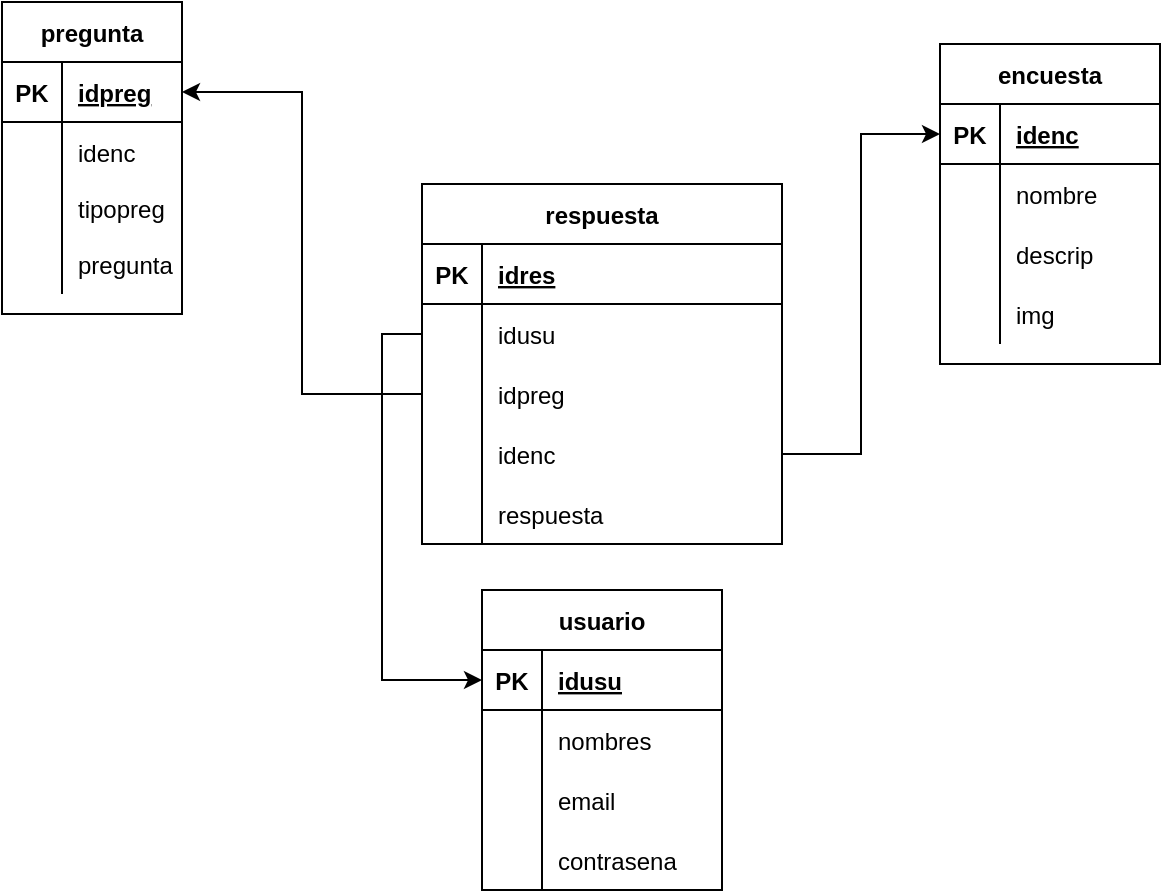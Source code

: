 <mxfile version="15.1.4" type="device"><diagram id="_G3i75jVbL3kOINhaCVy" name="Page-1"><mxGraphModel dx="868" dy="464" grid="1" gridSize="7" guides="1" tooltips="1" connect="1" arrows="1" fold="1" page="1" pageScale="1" pageWidth="827" pageHeight="1169" math="0" shadow="0"><root><mxCell id="0"/><mxCell id="1" parent="0"/><mxCell id="AF_QQkt2ek55BqH33Z7--1" value="usuario" style="shape=table;startSize=30;container=1;collapsible=1;childLayout=tableLayout;fixedRows=1;rowLines=0;fontStyle=1;align=center;resizeLast=1;" parent="1" vertex="1"><mxGeometry x="422" y="294" width="120" height="150" as="geometry"/></mxCell><mxCell id="AF_QQkt2ek55BqH33Z7--2" value="" style="shape=partialRectangle;collapsible=0;dropTarget=0;pointerEvents=0;fillColor=none;top=0;left=0;bottom=1;right=0;points=[[0,0.5],[1,0.5]];portConstraint=eastwest;" parent="AF_QQkt2ek55BqH33Z7--1" vertex="1"><mxGeometry y="30" width="120" height="30" as="geometry"/></mxCell><mxCell id="AF_QQkt2ek55BqH33Z7--3" value="PK" style="shape=partialRectangle;connectable=0;fillColor=none;top=0;left=0;bottom=0;right=0;fontStyle=1;overflow=hidden;" parent="AF_QQkt2ek55BqH33Z7--2" vertex="1"><mxGeometry width="30" height="30" as="geometry"/></mxCell><mxCell id="AF_QQkt2ek55BqH33Z7--4" value="idusu" style="shape=partialRectangle;connectable=0;fillColor=none;top=0;left=0;bottom=0;right=0;align=left;spacingLeft=6;fontStyle=5;overflow=hidden;" parent="AF_QQkt2ek55BqH33Z7--2" vertex="1"><mxGeometry x="30" width="90" height="30" as="geometry"/></mxCell><mxCell id="AF_QQkt2ek55BqH33Z7--5" value="" style="shape=partialRectangle;collapsible=0;dropTarget=0;pointerEvents=0;fillColor=none;top=0;left=0;bottom=0;right=0;points=[[0,0.5],[1,0.5]];portConstraint=eastwest;" parent="AF_QQkt2ek55BqH33Z7--1" vertex="1"><mxGeometry y="60" width="120" height="30" as="geometry"/></mxCell><mxCell id="AF_QQkt2ek55BqH33Z7--6" value="" style="shape=partialRectangle;connectable=0;fillColor=none;top=0;left=0;bottom=0;right=0;editable=1;overflow=hidden;" parent="AF_QQkt2ek55BqH33Z7--5" vertex="1"><mxGeometry width="30" height="30" as="geometry"/></mxCell><mxCell id="AF_QQkt2ek55BqH33Z7--7" value="nombres" style="shape=partialRectangle;connectable=0;fillColor=none;top=0;left=0;bottom=0;right=0;align=left;spacingLeft=6;overflow=hidden;" parent="AF_QQkt2ek55BqH33Z7--5" vertex="1"><mxGeometry x="30" width="90" height="30" as="geometry"/></mxCell><mxCell id="AF_QQkt2ek55BqH33Z7--14" value="" style="shape=partialRectangle;collapsible=0;dropTarget=0;pointerEvents=0;fillColor=none;top=0;left=0;bottom=0;right=0;points=[[0,0.5],[1,0.5]];portConstraint=eastwest;" parent="AF_QQkt2ek55BqH33Z7--1" vertex="1"><mxGeometry y="90" width="120" height="30" as="geometry"/></mxCell><mxCell id="AF_QQkt2ek55BqH33Z7--15" value="" style="shape=partialRectangle;connectable=0;fillColor=none;top=0;left=0;bottom=0;right=0;editable=1;overflow=hidden;" parent="AF_QQkt2ek55BqH33Z7--14" vertex="1"><mxGeometry width="30" height="30" as="geometry"/></mxCell><mxCell id="AF_QQkt2ek55BqH33Z7--16" value="email" style="shape=partialRectangle;connectable=0;fillColor=none;top=0;left=0;bottom=0;right=0;align=left;spacingLeft=6;overflow=hidden;" parent="AF_QQkt2ek55BqH33Z7--14" vertex="1"><mxGeometry x="30" width="90" height="30" as="geometry"/></mxCell><mxCell id="AF_QQkt2ek55BqH33Z7--11" value="" style="shape=partialRectangle;collapsible=0;dropTarget=0;pointerEvents=0;fillColor=none;top=0;left=0;bottom=0;right=0;points=[[0,0.5],[1,0.5]];portConstraint=eastwest;" parent="AF_QQkt2ek55BqH33Z7--1" vertex="1"><mxGeometry y="120" width="120" height="30" as="geometry"/></mxCell><mxCell id="AF_QQkt2ek55BqH33Z7--12" value="" style="shape=partialRectangle;connectable=0;fillColor=none;top=0;left=0;bottom=0;right=0;editable=1;overflow=hidden;" parent="AF_QQkt2ek55BqH33Z7--11" vertex="1"><mxGeometry width="30" height="30" as="geometry"/></mxCell><mxCell id="AF_QQkt2ek55BqH33Z7--13" value="contrasena" style="shape=partialRectangle;connectable=0;fillColor=none;top=0;left=0;bottom=0;right=0;align=left;spacingLeft=6;overflow=hidden;" parent="AF_QQkt2ek55BqH33Z7--11" vertex="1"><mxGeometry x="30" width="90" height="30" as="geometry"/></mxCell><mxCell id="AF_QQkt2ek55BqH33Z7--20" value="encuesta" style="shape=table;startSize=30;container=1;collapsible=1;childLayout=tableLayout;fixedRows=1;rowLines=0;fontStyle=1;align=center;resizeLast=1;" parent="1" vertex="1"><mxGeometry x="651" y="21" width="110" height="160" as="geometry"/></mxCell><mxCell id="AF_QQkt2ek55BqH33Z7--21" value="" style="shape=partialRectangle;collapsible=0;dropTarget=0;pointerEvents=0;fillColor=none;top=0;left=0;bottom=1;right=0;points=[[0,0.5],[1,0.5]];portConstraint=eastwest;" parent="AF_QQkt2ek55BqH33Z7--20" vertex="1"><mxGeometry y="30" width="110" height="30" as="geometry"/></mxCell><mxCell id="AF_QQkt2ek55BqH33Z7--22" value="PK" style="shape=partialRectangle;connectable=0;fillColor=none;top=0;left=0;bottom=0;right=0;fontStyle=1;overflow=hidden;" parent="AF_QQkt2ek55BqH33Z7--21" vertex="1"><mxGeometry width="30" height="30" as="geometry"/></mxCell><mxCell id="AF_QQkt2ek55BqH33Z7--23" value="idenc" style="shape=partialRectangle;connectable=0;fillColor=none;top=0;left=0;bottom=0;right=0;align=left;spacingLeft=6;fontStyle=5;overflow=hidden;" parent="AF_QQkt2ek55BqH33Z7--21" vertex="1"><mxGeometry x="30" width="80" height="30" as="geometry"/></mxCell><mxCell id="AF_QQkt2ek55BqH33Z7--24" value="" style="shape=partialRectangle;collapsible=0;dropTarget=0;pointerEvents=0;fillColor=none;top=0;left=0;bottom=0;right=0;points=[[0,0.5],[1,0.5]];portConstraint=eastwest;" parent="AF_QQkt2ek55BqH33Z7--20" vertex="1"><mxGeometry y="60" width="110" height="30" as="geometry"/></mxCell><mxCell id="AF_QQkt2ek55BqH33Z7--25" value="" style="shape=partialRectangle;connectable=0;fillColor=none;top=0;left=0;bottom=0;right=0;editable=1;overflow=hidden;" parent="AF_QQkt2ek55BqH33Z7--24" vertex="1"><mxGeometry width="30" height="30" as="geometry"/></mxCell><mxCell id="AF_QQkt2ek55BqH33Z7--26" value="nombre" style="shape=partialRectangle;connectable=0;fillColor=none;top=0;left=0;bottom=0;right=0;align=left;spacingLeft=6;overflow=hidden;" parent="AF_QQkt2ek55BqH33Z7--24" vertex="1"><mxGeometry x="30" width="80" height="30" as="geometry"/></mxCell><mxCell id="AF_QQkt2ek55BqH33Z7--27" value="" style="shape=partialRectangle;collapsible=0;dropTarget=0;pointerEvents=0;fillColor=none;top=0;left=0;bottom=0;right=0;points=[[0,0.5],[1,0.5]];portConstraint=eastwest;" parent="AF_QQkt2ek55BqH33Z7--20" vertex="1"><mxGeometry y="90" width="110" height="30" as="geometry"/></mxCell><mxCell id="AF_QQkt2ek55BqH33Z7--28" value="" style="shape=partialRectangle;connectable=0;fillColor=none;top=0;left=0;bottom=0;right=0;editable=1;overflow=hidden;" parent="AF_QQkt2ek55BqH33Z7--27" vertex="1"><mxGeometry width="30" height="30" as="geometry"/></mxCell><mxCell id="AF_QQkt2ek55BqH33Z7--29" value="descrip" style="shape=partialRectangle;connectable=0;fillColor=none;top=0;left=0;bottom=0;right=0;align=left;spacingLeft=6;overflow=hidden;" parent="AF_QQkt2ek55BqH33Z7--27" vertex="1"><mxGeometry x="30" width="80" height="30" as="geometry"/></mxCell><mxCell id="AF_QQkt2ek55BqH33Z7--30" value="" style="shape=partialRectangle;collapsible=0;dropTarget=0;pointerEvents=0;fillColor=none;top=0;left=0;bottom=0;right=0;points=[[0,0.5],[1,0.5]];portConstraint=eastwest;" parent="AF_QQkt2ek55BqH33Z7--20" vertex="1"><mxGeometry y="120" width="110" height="30" as="geometry"/></mxCell><mxCell id="AF_QQkt2ek55BqH33Z7--31" value="" style="shape=partialRectangle;connectable=0;fillColor=none;top=0;left=0;bottom=0;right=0;editable=1;overflow=hidden;" parent="AF_QQkt2ek55BqH33Z7--30" vertex="1"><mxGeometry width="30" height="30" as="geometry"/></mxCell><mxCell id="AF_QQkt2ek55BqH33Z7--32" value="img" style="shape=partialRectangle;connectable=0;fillColor=none;top=0;left=0;bottom=0;right=0;align=left;spacingLeft=6;overflow=hidden;" parent="AF_QQkt2ek55BqH33Z7--30" vertex="1"><mxGeometry x="30" width="80" height="30" as="geometry"/></mxCell><mxCell id="AF_QQkt2ek55BqH33Z7--33" value="pregunta" style="shape=table;startSize=30;container=1;collapsible=1;childLayout=tableLayout;fixedRows=1;rowLines=0;fontStyle=1;align=center;resizeLast=1;" parent="1" vertex="1"><mxGeometry x="182" width="90" height="156" as="geometry"/></mxCell><mxCell id="AF_QQkt2ek55BqH33Z7--34" value="" style="shape=partialRectangle;collapsible=0;dropTarget=0;pointerEvents=0;fillColor=none;top=0;left=0;bottom=1;right=0;points=[[0,0.5],[1,0.5]];portConstraint=eastwest;" parent="AF_QQkt2ek55BqH33Z7--33" vertex="1"><mxGeometry y="30" width="90" height="30" as="geometry"/></mxCell><mxCell id="AF_QQkt2ek55BqH33Z7--35" value="PK" style="shape=partialRectangle;connectable=0;fillColor=none;top=0;left=0;bottom=0;right=0;fontStyle=1;overflow=hidden;" parent="AF_QQkt2ek55BqH33Z7--34" vertex="1"><mxGeometry width="30" height="30" as="geometry"/></mxCell><mxCell id="AF_QQkt2ek55BqH33Z7--36" value="idpreg" style="shape=partialRectangle;connectable=0;fillColor=none;top=0;left=0;bottom=0;right=0;align=left;spacingLeft=6;fontStyle=5;overflow=hidden;" parent="AF_QQkt2ek55BqH33Z7--34" vertex="1"><mxGeometry x="30" width="60" height="30" as="geometry"/></mxCell><mxCell id="AF_QQkt2ek55BqH33Z7--37" value="" style="shape=partialRectangle;collapsible=0;dropTarget=0;pointerEvents=0;fillColor=none;top=0;left=0;bottom=0;right=0;points=[[0,0.5],[1,0.5]];portConstraint=eastwest;" parent="AF_QQkt2ek55BqH33Z7--33" vertex="1"><mxGeometry y="60" width="90" height="30" as="geometry"/></mxCell><mxCell id="AF_QQkt2ek55BqH33Z7--38" value="" style="shape=partialRectangle;connectable=0;fillColor=none;top=0;left=0;bottom=0;right=0;editable=1;overflow=hidden;" parent="AF_QQkt2ek55BqH33Z7--37" vertex="1"><mxGeometry width="30" height="30" as="geometry"/></mxCell><mxCell id="AF_QQkt2ek55BqH33Z7--39" value="idenc" style="shape=partialRectangle;connectable=0;fillColor=none;top=0;left=0;bottom=0;right=0;align=left;spacingLeft=6;overflow=hidden;" parent="AF_QQkt2ek55BqH33Z7--37" vertex="1"><mxGeometry x="30" width="60" height="30" as="geometry"/></mxCell><mxCell id="AF_QQkt2ek55BqH33Z7--43" value="" style="shape=partialRectangle;collapsible=0;dropTarget=0;pointerEvents=0;fillColor=none;top=0;left=0;bottom=0;right=0;points=[[0,0.5],[1,0.5]];portConstraint=eastwest;" parent="AF_QQkt2ek55BqH33Z7--33" vertex="1"><mxGeometry y="90" width="90" height="26" as="geometry"/></mxCell><mxCell id="AF_QQkt2ek55BqH33Z7--44" value="" style="shape=partialRectangle;connectable=0;fillColor=none;top=0;left=0;bottom=0;right=0;editable=1;overflow=hidden;" parent="AF_QQkt2ek55BqH33Z7--43" vertex="1"><mxGeometry width="30" height="26" as="geometry"/></mxCell><mxCell id="AF_QQkt2ek55BqH33Z7--45" value="tipopreg" style="shape=partialRectangle;connectable=0;fillColor=none;top=0;left=0;bottom=0;right=0;align=left;spacingLeft=6;overflow=hidden;" parent="AF_QQkt2ek55BqH33Z7--43" vertex="1"><mxGeometry x="30" width="60" height="26" as="geometry"/></mxCell><mxCell id="AF_QQkt2ek55BqH33Z7--40" value="" style="shape=partialRectangle;collapsible=0;dropTarget=0;pointerEvents=0;fillColor=none;top=0;left=0;bottom=0;right=0;points=[[0,0.5],[1,0.5]];portConstraint=eastwest;" parent="AF_QQkt2ek55BqH33Z7--33" vertex="1"><mxGeometry y="116" width="90" height="30" as="geometry"/></mxCell><mxCell id="AF_QQkt2ek55BqH33Z7--41" value="" style="shape=partialRectangle;connectable=0;fillColor=none;top=0;left=0;bottom=0;right=0;editable=1;overflow=hidden;" parent="AF_QQkt2ek55BqH33Z7--40" vertex="1"><mxGeometry width="30" height="30" as="geometry"/></mxCell><mxCell id="AF_QQkt2ek55BqH33Z7--42" value="pregunta" style="shape=partialRectangle;connectable=0;fillColor=none;top=0;left=0;bottom=0;right=0;align=left;spacingLeft=6;overflow=hidden;" parent="AF_QQkt2ek55BqH33Z7--40" vertex="1"><mxGeometry x="30" width="60" height="30" as="geometry"/></mxCell><mxCell id="qa0lbXCqLQLibVE-wzIM-5" value="respuesta" style="shape=table;startSize=30;container=1;collapsible=1;childLayout=tableLayout;fixedRows=1;rowLines=0;fontStyle=1;align=center;resizeLast=1;" parent="1" vertex="1"><mxGeometry x="392" y="91" width="180" height="180" as="geometry"/></mxCell><mxCell id="qa0lbXCqLQLibVE-wzIM-6" value="" style="shape=partialRectangle;collapsible=0;dropTarget=0;pointerEvents=0;fillColor=none;top=0;left=0;bottom=1;right=0;points=[[0,0.5],[1,0.5]];portConstraint=eastwest;" parent="qa0lbXCqLQLibVE-wzIM-5" vertex="1"><mxGeometry y="30" width="180" height="30" as="geometry"/></mxCell><mxCell id="qa0lbXCqLQLibVE-wzIM-7" value="PK" style="shape=partialRectangle;connectable=0;fillColor=none;top=0;left=0;bottom=0;right=0;fontStyle=1;overflow=hidden;" parent="qa0lbXCqLQLibVE-wzIM-6" vertex="1"><mxGeometry width="30" height="30" as="geometry"/></mxCell><mxCell id="qa0lbXCqLQLibVE-wzIM-8" value="idres" style="shape=partialRectangle;connectable=0;fillColor=none;top=0;left=0;bottom=0;right=0;align=left;spacingLeft=6;fontStyle=5;overflow=hidden;" parent="qa0lbXCqLQLibVE-wzIM-6" vertex="1"><mxGeometry x="30" width="150" height="30" as="geometry"/></mxCell><mxCell id="qa0lbXCqLQLibVE-wzIM-9" value="" style="shape=partialRectangle;collapsible=0;dropTarget=0;pointerEvents=0;fillColor=none;top=0;left=0;bottom=0;right=0;points=[[0,0.5],[1,0.5]];portConstraint=eastwest;" parent="qa0lbXCqLQLibVE-wzIM-5" vertex="1"><mxGeometry y="60" width="180" height="30" as="geometry"/></mxCell><mxCell id="qa0lbXCqLQLibVE-wzIM-10" value="" style="shape=partialRectangle;connectable=0;fillColor=none;top=0;left=0;bottom=0;right=0;editable=1;overflow=hidden;" parent="qa0lbXCqLQLibVE-wzIM-9" vertex="1"><mxGeometry width="30" height="30" as="geometry"/></mxCell><mxCell id="qa0lbXCqLQLibVE-wzIM-11" value="idusu" style="shape=partialRectangle;connectable=0;fillColor=none;top=0;left=0;bottom=0;right=0;align=left;spacingLeft=6;overflow=hidden;" parent="qa0lbXCqLQLibVE-wzIM-9" vertex="1"><mxGeometry x="30" width="150" height="30" as="geometry"/></mxCell><mxCell id="qa0lbXCqLQLibVE-wzIM-12" value="" style="shape=partialRectangle;collapsible=0;dropTarget=0;pointerEvents=0;fillColor=none;top=0;left=0;bottom=0;right=0;points=[[0,0.5],[1,0.5]];portConstraint=eastwest;" parent="qa0lbXCqLQLibVE-wzIM-5" vertex="1"><mxGeometry y="90" width="180" height="30" as="geometry"/></mxCell><mxCell id="qa0lbXCqLQLibVE-wzIM-13" value="" style="shape=partialRectangle;connectable=0;fillColor=none;top=0;left=0;bottom=0;right=0;editable=1;overflow=hidden;" parent="qa0lbXCqLQLibVE-wzIM-12" vertex="1"><mxGeometry width="30" height="30" as="geometry"/></mxCell><mxCell id="qa0lbXCqLQLibVE-wzIM-14" value="idpreg" style="shape=partialRectangle;connectable=0;fillColor=none;top=0;left=0;bottom=0;right=0;align=left;spacingLeft=6;overflow=hidden;" parent="qa0lbXCqLQLibVE-wzIM-12" vertex="1"><mxGeometry x="30" width="150" height="30" as="geometry"/></mxCell><mxCell id="qa0lbXCqLQLibVE-wzIM-15" value="" style="shape=partialRectangle;collapsible=0;dropTarget=0;pointerEvents=0;fillColor=none;top=0;left=0;bottom=0;right=0;points=[[0,0.5],[1,0.5]];portConstraint=eastwest;" parent="qa0lbXCqLQLibVE-wzIM-5" vertex="1"><mxGeometry y="120" width="180" height="30" as="geometry"/></mxCell><mxCell id="qa0lbXCqLQLibVE-wzIM-16" value="" style="shape=partialRectangle;connectable=0;fillColor=none;top=0;left=0;bottom=0;right=0;editable=1;overflow=hidden;" parent="qa0lbXCqLQLibVE-wzIM-15" vertex="1"><mxGeometry width="30" height="30" as="geometry"/></mxCell><mxCell id="qa0lbXCqLQLibVE-wzIM-17" value="idenc" style="shape=partialRectangle;connectable=0;fillColor=none;top=0;left=0;bottom=0;right=0;align=left;spacingLeft=6;overflow=hidden;" parent="qa0lbXCqLQLibVE-wzIM-15" vertex="1"><mxGeometry x="30" width="150" height="30" as="geometry"/></mxCell><mxCell id="vIBO6ZRksg7jCdPynGoE-4" value="" style="shape=partialRectangle;collapsible=0;dropTarget=0;pointerEvents=0;fillColor=none;top=0;left=0;bottom=0;right=0;points=[[0,0.5],[1,0.5]];portConstraint=eastwest;" parent="qa0lbXCqLQLibVE-wzIM-5" vertex="1"><mxGeometry y="150" width="180" height="30" as="geometry"/></mxCell><mxCell id="vIBO6ZRksg7jCdPynGoE-5" value="" style="shape=partialRectangle;connectable=0;fillColor=none;top=0;left=0;bottom=0;right=0;editable=1;overflow=hidden;" parent="vIBO6ZRksg7jCdPynGoE-4" vertex="1"><mxGeometry width="30" height="30" as="geometry"/></mxCell><mxCell id="vIBO6ZRksg7jCdPynGoE-6" value="respuesta" style="shape=partialRectangle;connectable=0;fillColor=none;top=0;left=0;bottom=0;right=0;align=left;spacingLeft=6;overflow=hidden;" parent="vIBO6ZRksg7jCdPynGoE-4" vertex="1"><mxGeometry x="30" width="150" height="30" as="geometry"/></mxCell><mxCell id="vIBO6ZRksg7jCdPynGoE-1" style="edgeStyle=orthogonalEdgeStyle;rounded=0;orthogonalLoop=1;jettySize=auto;html=1;entryX=0;entryY=0.5;entryDx=0;entryDy=0;" parent="1" source="qa0lbXCqLQLibVE-wzIM-9" target="AF_QQkt2ek55BqH33Z7--2" edge="1"><mxGeometry relative="1" as="geometry"/></mxCell><mxCell id="vIBO6ZRksg7jCdPynGoE-2" style="edgeStyle=orthogonalEdgeStyle;rounded=0;orthogonalLoop=1;jettySize=auto;html=1;entryX=1;entryY=0.5;entryDx=0;entryDy=0;" parent="1" source="qa0lbXCqLQLibVE-wzIM-12" target="AF_QQkt2ek55BqH33Z7--34" edge="1"><mxGeometry relative="1" as="geometry"/></mxCell><mxCell id="vIBO6ZRksg7jCdPynGoE-3" style="edgeStyle=orthogonalEdgeStyle;rounded=0;orthogonalLoop=1;jettySize=auto;html=1;entryX=0;entryY=0.5;entryDx=0;entryDy=0;" parent="1" source="qa0lbXCqLQLibVE-wzIM-15" target="AF_QQkt2ek55BqH33Z7--21" edge="1"><mxGeometry relative="1" as="geometry"/></mxCell></root></mxGraphModel></diagram></mxfile>
